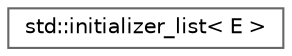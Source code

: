 digraph "类继承关系图"
{
 // LATEX_PDF_SIZE
  bgcolor="transparent";
  edge [fontname=Helvetica,fontsize=10,labelfontname=Helvetica,labelfontsize=10];
  node [fontname=Helvetica,fontsize=10,shape=box,height=0.2,width=0.4];
  rankdir="LR";
  Node0 [id="Node000000",label="std::initializer_list\< E \>",height=0.2,width=0.4,color="grey40", fillcolor="white", style="filled",URL="$classstd_1_1initializer__list.html",tooltip=" "];
}
